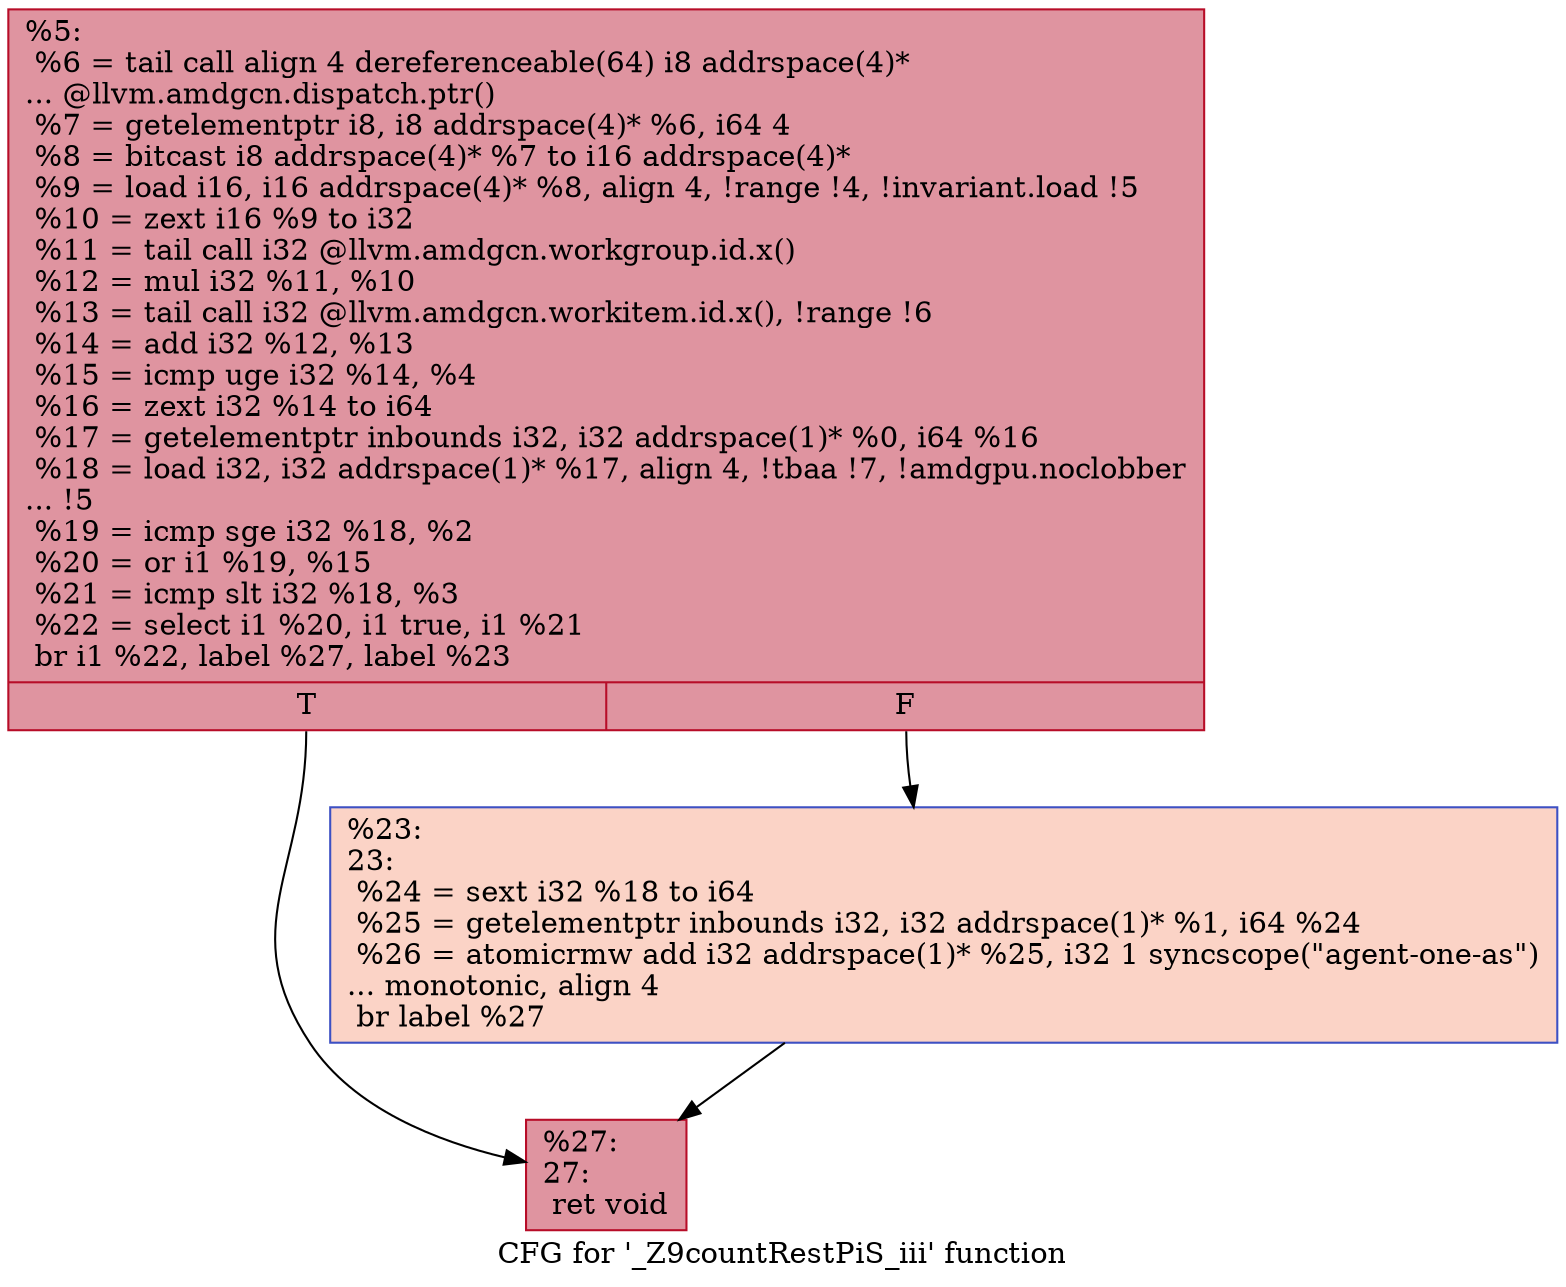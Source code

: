 digraph "CFG for '_Z9countRestPiS_iii' function" {
	label="CFG for '_Z9countRestPiS_iii' function";

	Node0x49880f0 [shape=record,color="#b70d28ff", style=filled, fillcolor="#b70d2870",label="{%5:\l  %6 = tail call align 4 dereferenceable(64) i8 addrspace(4)*\l... @llvm.amdgcn.dispatch.ptr()\l  %7 = getelementptr i8, i8 addrspace(4)* %6, i64 4\l  %8 = bitcast i8 addrspace(4)* %7 to i16 addrspace(4)*\l  %9 = load i16, i16 addrspace(4)* %8, align 4, !range !4, !invariant.load !5\l  %10 = zext i16 %9 to i32\l  %11 = tail call i32 @llvm.amdgcn.workgroup.id.x()\l  %12 = mul i32 %11, %10\l  %13 = tail call i32 @llvm.amdgcn.workitem.id.x(), !range !6\l  %14 = add i32 %12, %13\l  %15 = icmp uge i32 %14, %4\l  %16 = zext i32 %14 to i64\l  %17 = getelementptr inbounds i32, i32 addrspace(1)* %0, i64 %16\l  %18 = load i32, i32 addrspace(1)* %17, align 4, !tbaa !7, !amdgpu.noclobber\l... !5\l  %19 = icmp sge i32 %18, %2\l  %20 = or i1 %19, %15\l  %21 = icmp slt i32 %18, %3\l  %22 = select i1 %20, i1 true, i1 %21\l  br i1 %22, label %27, label %23\l|{<s0>T|<s1>F}}"];
	Node0x49880f0:s0 -> Node0x498ac00;
	Node0x49880f0:s1 -> Node0x498ac90;
	Node0x498ac90 [shape=record,color="#3d50c3ff", style=filled, fillcolor="#f59c7d70",label="{%23:\l23:                                               \l  %24 = sext i32 %18 to i64\l  %25 = getelementptr inbounds i32, i32 addrspace(1)* %1, i64 %24\l  %26 = atomicrmw add i32 addrspace(1)* %25, i32 1 syncscope(\"agent-one-as\")\l... monotonic, align 4\l  br label %27\l}"];
	Node0x498ac90 -> Node0x498ac00;
	Node0x498ac00 [shape=record,color="#b70d28ff", style=filled, fillcolor="#b70d2870",label="{%27:\l27:                                               \l  ret void\l}"];
}
